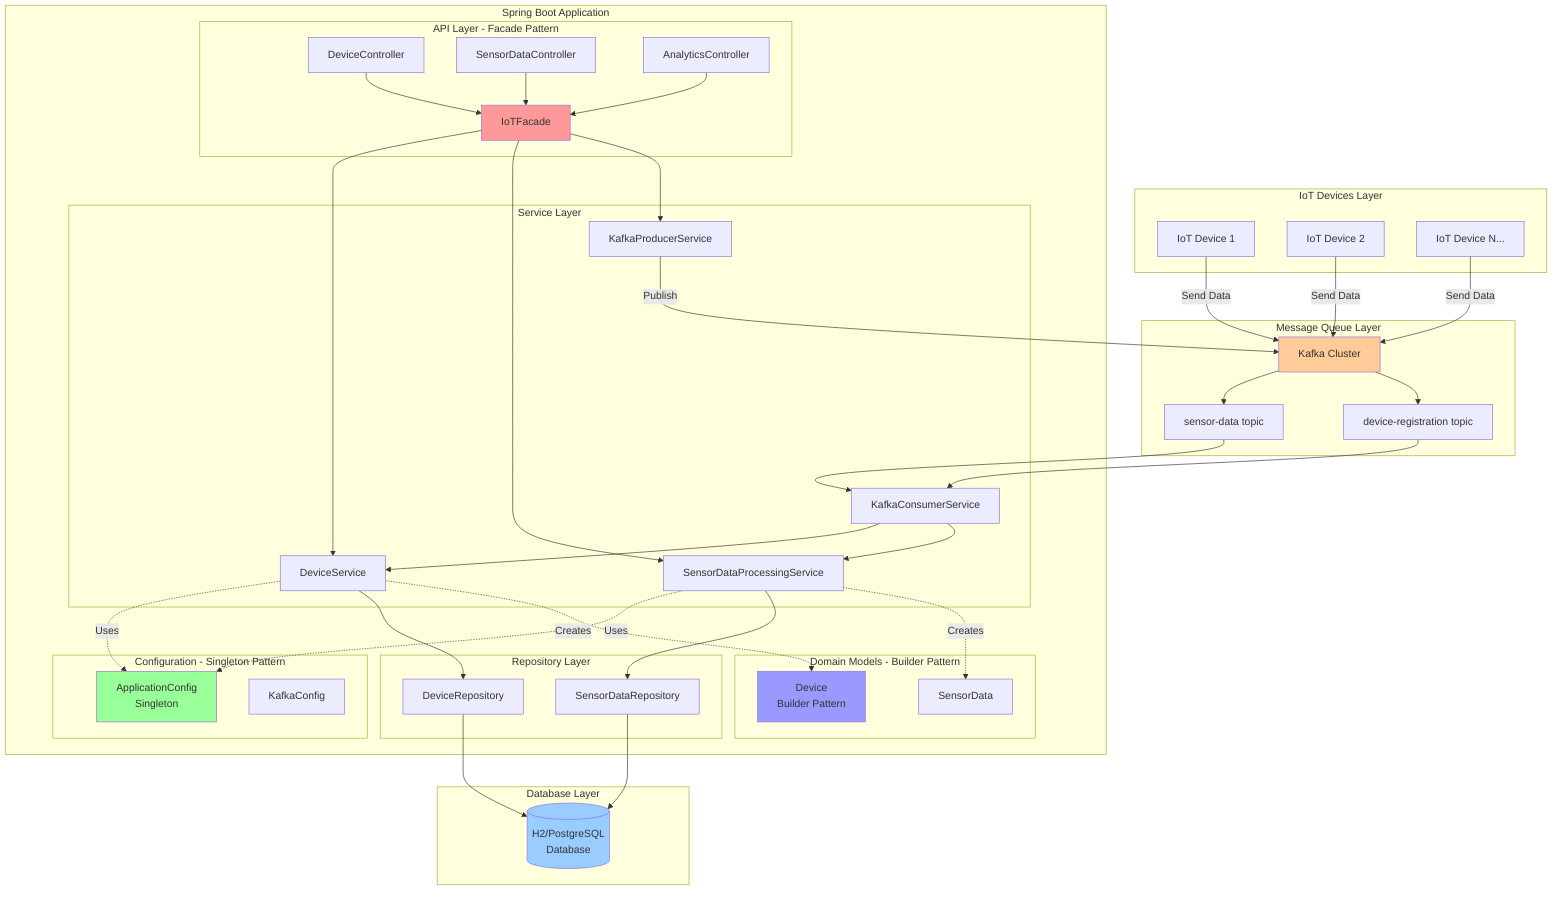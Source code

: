 graph TB
    subgraph "IoT Devices Layer"
        D1[IoT Device 1]
        D2[IoT Device 2]
        D3[IoT Device N...]
    end

    subgraph "Message Queue Layer"
        K[Kafka Cluster]
        T1[sensor-data topic]
        T2[device-registration topic]
    end

    subgraph "Spring Boot Application"
        subgraph "API Layer - Facade Pattern"
            FC[IoTFacade]
            C1[DeviceController]
            C2[SensorDataController]
            C3[AnalyticsController]
        end

        subgraph "Service Layer"
            DS[DeviceService]
            SDP[SensorDataProcessingService]
            KP[KafkaProducerService]
            KC[KafkaConsumerService]
        end

        subgraph "Configuration - Singleton Pattern"
            AC[ApplicationConfig<br/>Singleton]
            KFC[KafkaConfig]
        end

        subgraph "Repository Layer"
            DR[DeviceRepository]
            SDR[SensorDataRepository]
        end

        subgraph "Domain Models - Builder Pattern"
            DM[Device<br/>Builder Pattern]
            SD[SensorData]
        end
    end

    subgraph "Database Layer"
        DB[(H2/PostgreSQL<br/>Database)]
    end

    %% Device to Kafka
    D1 -->|Send Data| K
    D2 -->|Send Data| K
    D3 -->|Send Data| K

    %% Kafka Topics
    K --> T1
    K --> T2

    %% API to Facade
    C1 --> FC
    C2 --> FC
    C3 --> FC

    %% Facade to Services
    FC --> DS
    FC --> SDP
    FC --> KP

    %% Kafka Consumer
    T1 --> KC
    T2 --> KC
    KC --> DS
    KC --> SDP

    %% Services to Config
    SDP -.->|Uses| AC
    DS -.->|Uses| AC

    %% Kafka Producer
    KP -->|Publish| K
    
    %% Services to Repositories
    DS --> DR
    SDP --> SDR

    %% Repositories to Database
    DR --> DB
    SDR --> DB

    %% Domain Models
    DS -.->|Creates| DM
    SDP -.->|Creates| SD

    style FC fill:#ff9999
    style AC fill:#99ff99
    style DM fill:#9999ff
    style K fill:#ffcc99
    style DB fill:#99ccff